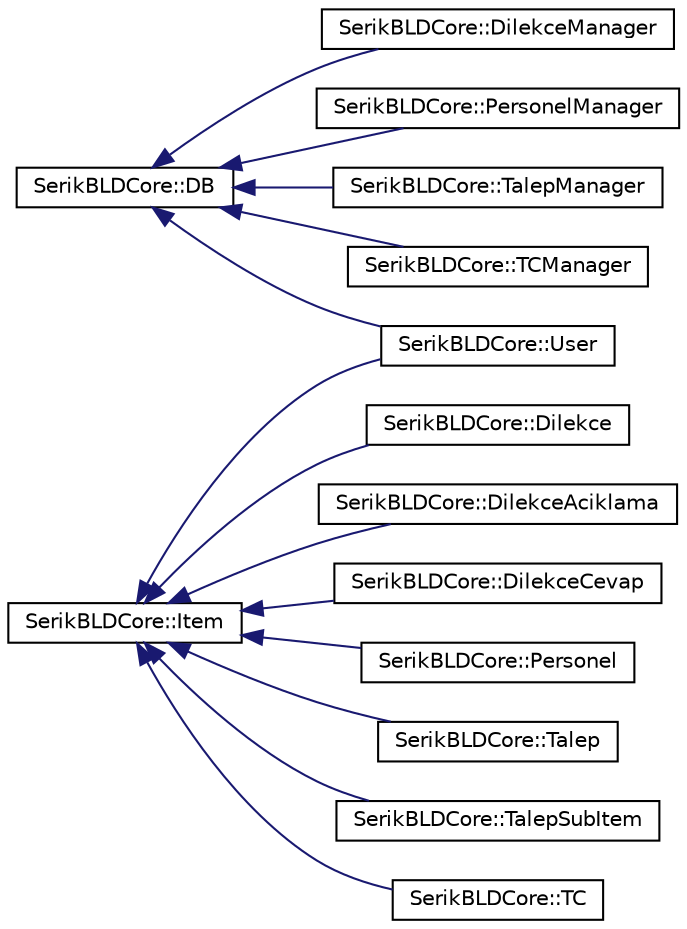 digraph "Grafiksel Sınıf Hiyerarşisi"
{
 // LATEX_PDF_SIZE
  edge [fontname="Helvetica",fontsize="10",labelfontname="Helvetica",labelfontsize="10"];
  node [fontname="Helvetica",fontsize="10",shape=record];
  rankdir="LR";
  Node16 [label="SerikBLDCore::DB",height=0.2,width=0.4,color="black", fillcolor="white", style="filled",URL="$d4/df7/class_serik_b_l_d_core_1_1_d_b.html",tooltip=" "];
  Node16 -> Node17 [dir="back",color="midnightblue",fontsize="10",style="solid",fontname="Helvetica"];
  Node17 [label="SerikBLDCore::DilekceManager",height=0.2,width=0.4,color="black", fillcolor="white", style="filled",URL="$dd/daa/class_serik_b_l_d_core_1_1_dilekce_manager.html",tooltip=" "];
  Node16 -> Node18 [dir="back",color="midnightblue",fontsize="10",style="solid",fontname="Helvetica"];
  Node18 [label="SerikBLDCore::PersonelManager",height=0.2,width=0.4,color="black", fillcolor="white", style="filled",URL="$d5/da5/class_serik_b_l_d_core_1_1_personel_manager.html",tooltip=" "];
  Node16 -> Node19 [dir="back",color="midnightblue",fontsize="10",style="solid",fontname="Helvetica"];
  Node19 [label="SerikBLDCore::TalepManager",height=0.2,width=0.4,color="black", fillcolor="white", style="filled",URL="$da/dc5/class_serik_b_l_d_core_1_1_talep_manager.html",tooltip=" "];
  Node16 -> Node20 [dir="back",color="midnightblue",fontsize="10",style="solid",fontname="Helvetica"];
  Node20 [label="SerikBLDCore::TCManager",height=0.2,width=0.4,color="black", fillcolor="white", style="filled",URL="$d6/db0/class_serik_b_l_d_core_1_1_t_c_manager.html",tooltip=" "];
  Node16 -> Node8 [dir="back",color="midnightblue",fontsize="10",style="solid",fontname="Helvetica"];
  Node8 [label="SerikBLDCore::User",height=0.2,width=0.4,color="black", fillcolor="white", style="filled",URL="$d1/dff/class_serik_b_l_d_core_1_1_user.html",tooltip=" "];
  Node0 [label="SerikBLDCore::Item",height=0.2,width=0.4,color="black", fillcolor="white", style="filled",URL="$d8/dc7/class_serik_b_l_d_core_1_1_item.html",tooltip=" "];
  Node0 -> Node1 [dir="back",color="midnightblue",fontsize="10",style="solid",fontname="Helvetica"];
  Node1 [label="SerikBLDCore::Dilekce",height=0.2,width=0.4,color="black", fillcolor="white", style="filled",URL="$df/d90/class_serik_b_l_d_core_1_1_dilekce.html",tooltip=" "];
  Node0 -> Node2 [dir="back",color="midnightblue",fontsize="10",style="solid",fontname="Helvetica"];
  Node2 [label="SerikBLDCore::DilekceAciklama",height=0.2,width=0.4,color="black", fillcolor="white", style="filled",URL="$df/daa/class_serik_b_l_d_core_1_1_dilekce_aciklama.html",tooltip=" "];
  Node0 -> Node3 [dir="back",color="midnightblue",fontsize="10",style="solid",fontname="Helvetica"];
  Node3 [label="SerikBLDCore::DilekceCevap",height=0.2,width=0.4,color="black", fillcolor="white", style="filled",URL="$dc/dd3/class_serik_b_l_d_core_1_1_dilekce_cevap.html",tooltip=" "];
  Node0 -> Node4 [dir="back",color="midnightblue",fontsize="10",style="solid",fontname="Helvetica"];
  Node4 [label="SerikBLDCore::Personel",height=0.2,width=0.4,color="black", fillcolor="white", style="filled",URL="$d5/de1/class_serik_b_l_d_core_1_1_personel.html",tooltip=" "];
  Node0 -> Node5 [dir="back",color="midnightblue",fontsize="10",style="solid",fontname="Helvetica"];
  Node5 [label="SerikBLDCore::Talep",height=0.2,width=0.4,color="black", fillcolor="white", style="filled",URL="$da/d8b/class_serik_b_l_d_core_1_1_talep.html",tooltip=" "];
  Node0 -> Node6 [dir="back",color="midnightblue",fontsize="10",style="solid",fontname="Helvetica"];
  Node6 [label="SerikBLDCore::TalepSubItem",height=0.2,width=0.4,color="black", fillcolor="white", style="filled",URL="$dc/d82/class_serik_b_l_d_core_1_1_talep_sub_item.html",tooltip=" "];
  Node0 -> Node7 [dir="back",color="midnightblue",fontsize="10",style="solid",fontname="Helvetica"];
  Node7 [label="SerikBLDCore::TC",height=0.2,width=0.4,color="black", fillcolor="white", style="filled",URL="$dc/d65/class_serik_b_l_d_core_1_1_t_c.html",tooltip=" "];
  Node0 -> Node8 [dir="back",color="midnightblue",fontsize="10",style="solid",fontname="Helvetica"];
}
